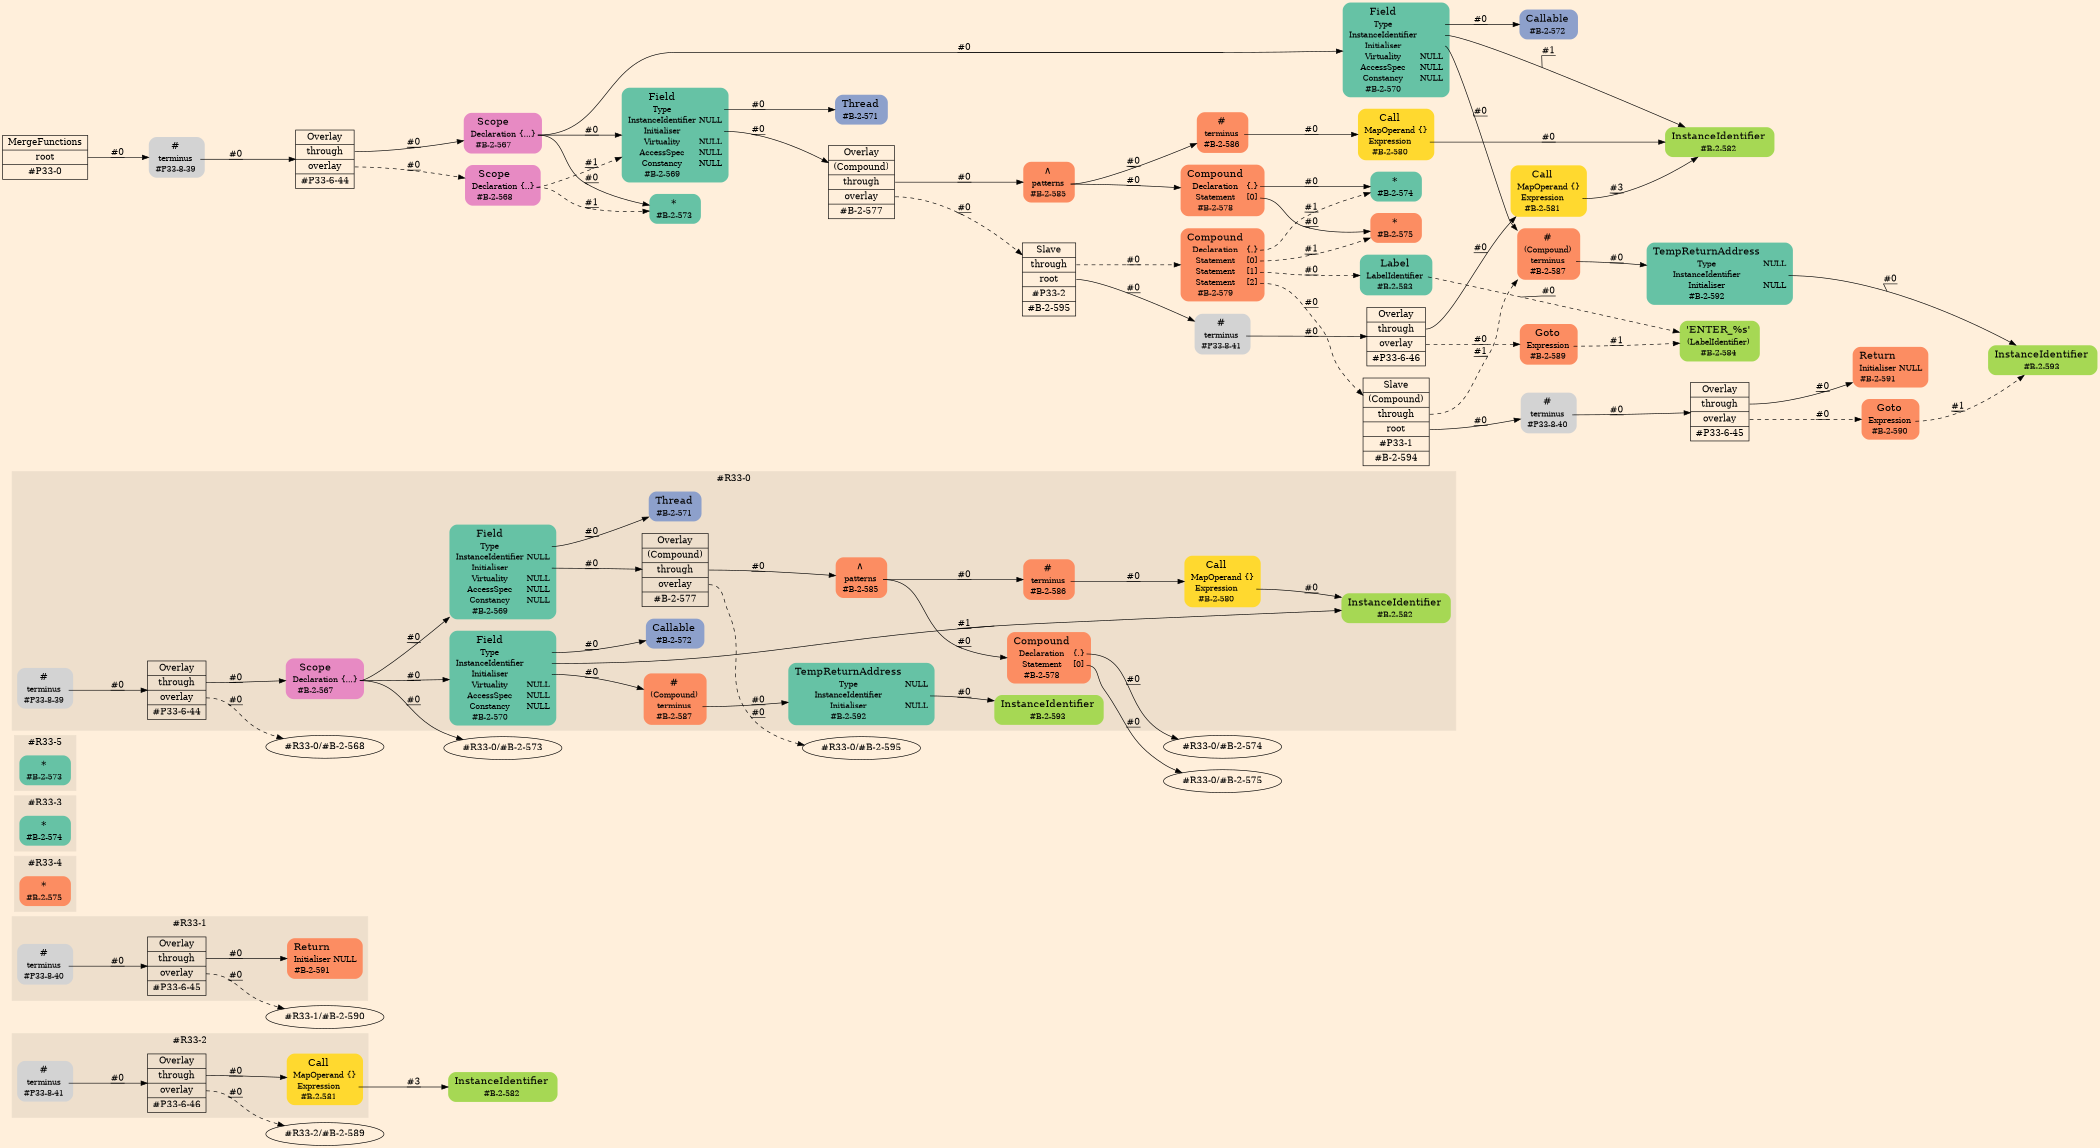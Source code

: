 digraph Inferno {
graph [
rankdir = "LR"
ranksep = 1.0
size = "14,20"
bgcolor = antiquewhite1
color = black
fontcolor = black
];
node [
];
subgraph "cluster#R33-2" {
label = "#R33-2"
style = "filled"
color = antiquewhite2
"#R33-2/#B-2-581" [
shape = "plaintext"
fillcolor = "/set28/6"
label = <<TABLE BORDER="0" CELLBORDER="0" CELLSPACING="0">
 <TR>
  <TD><FONT POINT-SIZE="16.0">Call</FONT></TD>
  <TD></TD>
 </TR>
 <TR>
  <TD>MapOperand</TD>
  <TD PORT="port0">{}</TD>
 </TR>
 <TR>
  <TD>Expression</TD>
  <TD PORT="port1"></TD>
 </TR>
 <TR>
  <TD>#B-2-581</TD>
  <TD PORT="port2"></TD>
 </TR>
</TABLE>>
style = "rounded,filled"
fontsize = "12"
];
"#R33-2/#P33-8-41" [
shape = "plaintext"
label = <<TABLE BORDER="0" CELLBORDER="0" CELLSPACING="0">
 <TR>
  <TD><FONT POINT-SIZE="16.0">#</FONT></TD>
  <TD></TD>
 </TR>
 <TR>
  <TD>terminus</TD>
  <TD PORT="port0"></TD>
 </TR>
 <TR>
  <TD>#P33-8-41</TD>
  <TD PORT="port1"></TD>
 </TR>
</TABLE>>
style = "rounded,filled"
fontsize = "12"
];
"#R33-2/#P33-6-46" [
shape = "record"
fillcolor = antiquewhite2
label = "<fixed> Overlay | <port0> through | <port1> overlay | <port2> #P33-6-46"
style = "filled"
fontsize = "14"
color = black
fontcolor = black
];
}
"#R33-2/#B-2-582" [
shape = "plaintext"
fillcolor = "/set28/5"
label = <<TABLE BORDER="0" CELLBORDER="0" CELLSPACING="0">
 <TR>
  <TD><FONT POINT-SIZE="16.0">InstanceIdentifier</FONT></TD>
  <TD></TD>
 </TR>
 <TR>
  <TD>#B-2-582</TD>
  <TD PORT="port0"></TD>
 </TR>
</TABLE>>
style = "rounded,filled"
fontsize = "12"
];
"#R33-2/#B-2-581":port1 -> "#R33-2/#B-2-582" [style="solid"
label = "#3"
decorate = true
color = black
fontcolor = black
];
"#R33-2/#P33-8-41":port0 -> "#R33-2/#P33-6-46" [style="solid"
label = "#0"
decorate = true
color = black
fontcolor = black
];
"#R33-2/#P33-6-46":port0 -> "#R33-2/#B-2-581" [style="solid"
label = "#0"
decorate = true
color = black
fontcolor = black
];
"#R33-2/#P33-6-46":port1 -> "#R33-2/#B-2-589" [style="dashed"
label = "#0"
decorate = true
color = black
fontcolor = black
];
subgraph "cluster#R33-1" {
label = "#R33-1"
style = "filled"
color = antiquewhite2
"#R33-1/#B-2-591" [
shape = "plaintext"
fillcolor = "/set28/2"
label = <<TABLE BORDER="0" CELLBORDER="0" CELLSPACING="0">
 <TR>
  <TD><FONT POINT-SIZE="16.0">Return</FONT></TD>
  <TD></TD>
 </TR>
 <TR>
  <TD>Initialiser</TD>
  <TD PORT="port0">NULL</TD>
 </TR>
 <TR>
  <TD>#B-2-591</TD>
  <TD PORT="port1"></TD>
 </TR>
</TABLE>>
style = "rounded,filled"
fontsize = "12"
];
"#R33-1/#P33-8-40" [
shape = "plaintext"
label = <<TABLE BORDER="0" CELLBORDER="0" CELLSPACING="0">
 <TR>
  <TD><FONT POINT-SIZE="16.0">#</FONT></TD>
  <TD></TD>
 </TR>
 <TR>
  <TD>terminus</TD>
  <TD PORT="port0"></TD>
 </TR>
 <TR>
  <TD>#P33-8-40</TD>
  <TD PORT="port1"></TD>
 </TR>
</TABLE>>
style = "rounded,filled"
fontsize = "12"
];
"#R33-1/#P33-6-45" [
shape = "record"
fillcolor = antiquewhite2
label = "<fixed> Overlay | <port0> through | <port1> overlay | <port2> #P33-6-45"
style = "filled"
fontsize = "14"
color = black
fontcolor = black
];
}
"#R33-1/#P33-8-40":port0 -> "#R33-1/#P33-6-45" [style="solid"
label = "#0"
decorate = true
color = black
fontcolor = black
];
"#R33-1/#P33-6-45":port0 -> "#R33-1/#B-2-591" [style="solid"
label = "#0"
decorate = true
color = black
fontcolor = black
];
"#R33-1/#P33-6-45":port1 -> "#R33-1/#B-2-590" [style="dashed"
label = "#0"
decorate = true
color = black
fontcolor = black
];
subgraph "cluster#R33-4" {
label = "#R33-4"
style = "filled"
color = antiquewhite2
"#R33-4/#B-2-575" [
shape = "plaintext"
fillcolor = "/set28/2"
label = <<TABLE BORDER="0" CELLBORDER="0" CELLSPACING="0">
 <TR>
  <TD><FONT POINT-SIZE="16.0">*</FONT></TD>
  <TD></TD>
 </TR>
 <TR>
  <TD>#B-2-575</TD>
  <TD PORT="port0"></TD>
 </TR>
</TABLE>>
style = "rounded,filled"
fontsize = "12"
];
}
subgraph "cluster#R33-3" {
label = "#R33-3"
style = "filled"
color = antiquewhite2
"#R33-3/#B-2-574" [
shape = "plaintext"
fillcolor = "/set28/1"
label = <<TABLE BORDER="0" CELLBORDER="0" CELLSPACING="0">
 <TR>
  <TD><FONT POINT-SIZE="16.0">*</FONT></TD>
  <TD></TD>
 </TR>
 <TR>
  <TD>#B-2-574</TD>
  <TD PORT="port0"></TD>
 </TR>
</TABLE>>
style = "rounded,filled"
fontsize = "12"
];
}
subgraph "cluster#R33-5" {
label = "#R33-5"
style = "filled"
color = antiquewhite2
"#R33-5/#B-2-573" [
shape = "plaintext"
fillcolor = "/set28/1"
label = <<TABLE BORDER="0" CELLBORDER="0" CELLSPACING="0">
 <TR>
  <TD><FONT POINT-SIZE="16.0">*</FONT></TD>
  <TD></TD>
 </TR>
 <TR>
  <TD>#B-2-573</TD>
  <TD PORT="port0"></TD>
 </TR>
</TABLE>>
style = "rounded,filled"
fontsize = "12"
];
}
subgraph "cluster#R33-0" {
label = "#R33-0"
style = "filled"
color = antiquewhite2
"#R33-0/#B-2-593" [
shape = "plaintext"
fillcolor = "/set28/5"
label = <<TABLE BORDER="0" CELLBORDER="0" CELLSPACING="0">
 <TR>
  <TD><FONT POINT-SIZE="16.0">InstanceIdentifier</FONT></TD>
  <TD></TD>
 </TR>
 <TR>
  <TD>#B-2-593</TD>
  <TD PORT="port0"></TD>
 </TR>
</TABLE>>
style = "rounded,filled"
fontsize = "12"
];
"#R33-0/#B-2-592" [
shape = "plaintext"
fillcolor = "/set28/1"
label = <<TABLE BORDER="0" CELLBORDER="0" CELLSPACING="0">
 <TR>
  <TD><FONT POINT-SIZE="16.0">TempReturnAddress</FONT></TD>
  <TD></TD>
 </TR>
 <TR>
  <TD>Type</TD>
  <TD PORT="port0">NULL</TD>
 </TR>
 <TR>
  <TD>InstanceIdentifier</TD>
  <TD PORT="port1"></TD>
 </TR>
 <TR>
  <TD>Initialiser</TD>
  <TD PORT="port2">NULL</TD>
 </TR>
 <TR>
  <TD>#B-2-592</TD>
  <TD PORT="port3"></TD>
 </TR>
</TABLE>>
style = "rounded,filled"
fontsize = "12"
];
"#R33-0/#B-2-587" [
shape = "plaintext"
fillcolor = "/set28/2"
label = <<TABLE BORDER="0" CELLBORDER="0" CELLSPACING="0">
 <TR>
  <TD><FONT POINT-SIZE="16.0">#</FONT></TD>
  <TD></TD>
 </TR>
 <TR>
  <TD>(Compound)</TD>
  <TD PORT="port0"></TD>
 </TR>
 <TR>
  <TD>terminus</TD>
  <TD PORT="port1"></TD>
 </TR>
 <TR>
  <TD>#B-2-587</TD>
  <TD PORT="port2"></TD>
 </TR>
</TABLE>>
style = "rounded,filled"
fontsize = "12"
];
"#R33-0/#B-2-570" [
shape = "plaintext"
fillcolor = "/set28/1"
label = <<TABLE BORDER="0" CELLBORDER="0" CELLSPACING="0">
 <TR>
  <TD><FONT POINT-SIZE="16.0">Field</FONT></TD>
  <TD></TD>
 </TR>
 <TR>
  <TD>Type</TD>
  <TD PORT="port0"></TD>
 </TR>
 <TR>
  <TD>InstanceIdentifier</TD>
  <TD PORT="port1"></TD>
 </TR>
 <TR>
  <TD>Initialiser</TD>
  <TD PORT="port2"></TD>
 </TR>
 <TR>
  <TD>Virtuality</TD>
  <TD PORT="port3">NULL</TD>
 </TR>
 <TR>
  <TD>AccessSpec</TD>
  <TD PORT="port4">NULL</TD>
 </TR>
 <TR>
  <TD>Constancy</TD>
  <TD PORT="port5">NULL</TD>
 </TR>
 <TR>
  <TD>#B-2-570</TD>
  <TD PORT="port6"></TD>
 </TR>
</TABLE>>
style = "rounded,filled"
fontsize = "12"
];
"#R33-0/#B-2-582" [
shape = "plaintext"
fillcolor = "/set28/5"
label = <<TABLE BORDER="0" CELLBORDER="0" CELLSPACING="0">
 <TR>
  <TD><FONT POINT-SIZE="16.0">InstanceIdentifier</FONT></TD>
  <TD></TD>
 </TR>
 <TR>
  <TD>#B-2-582</TD>
  <TD PORT="port0"></TD>
 </TR>
</TABLE>>
style = "rounded,filled"
fontsize = "12"
];
"#R33-0/#B-2-580" [
shape = "plaintext"
fillcolor = "/set28/6"
label = <<TABLE BORDER="0" CELLBORDER="0" CELLSPACING="0">
 <TR>
  <TD><FONT POINT-SIZE="16.0">Call</FONT></TD>
  <TD></TD>
 </TR>
 <TR>
  <TD>MapOperand</TD>
  <TD PORT="port0">{}</TD>
 </TR>
 <TR>
  <TD>Expression</TD>
  <TD PORT="port1"></TD>
 </TR>
 <TR>
  <TD>#B-2-580</TD>
  <TD PORT="port2"></TD>
 </TR>
</TABLE>>
style = "rounded,filled"
fontsize = "12"
];
"#R33-0/#B-2-586" [
shape = "plaintext"
fillcolor = "/set28/2"
label = <<TABLE BORDER="0" CELLBORDER="0" CELLSPACING="0">
 <TR>
  <TD><FONT POINT-SIZE="16.0">#</FONT></TD>
  <TD></TD>
 </TR>
 <TR>
  <TD>terminus</TD>
  <TD PORT="port0"></TD>
 </TR>
 <TR>
  <TD>#B-2-586</TD>
  <TD PORT="port1"></TD>
 </TR>
</TABLE>>
style = "rounded,filled"
fontsize = "12"
];
"#R33-0/#B-2-572" [
shape = "plaintext"
fillcolor = "/set28/3"
label = <<TABLE BORDER="0" CELLBORDER="0" CELLSPACING="0">
 <TR>
  <TD><FONT POINT-SIZE="16.0">Callable</FONT></TD>
  <TD></TD>
 </TR>
 <TR>
  <TD>#B-2-572</TD>
  <TD PORT="port0"></TD>
 </TR>
</TABLE>>
style = "rounded,filled"
fontsize = "12"
];
"#R33-0/#B-2-585" [
shape = "plaintext"
fillcolor = "/set28/2"
label = <<TABLE BORDER="0" CELLBORDER="0" CELLSPACING="0">
 <TR>
  <TD><FONT POINT-SIZE="16.0">∧</FONT></TD>
  <TD></TD>
 </TR>
 <TR>
  <TD>patterns</TD>
  <TD PORT="port0"></TD>
 </TR>
 <TR>
  <TD>#B-2-585</TD>
  <TD PORT="port1"></TD>
 </TR>
</TABLE>>
style = "rounded,filled"
fontsize = "12"
];
"#R33-0/#P33-8-39" [
shape = "plaintext"
label = <<TABLE BORDER="0" CELLBORDER="0" CELLSPACING="0">
 <TR>
  <TD><FONT POINT-SIZE="16.0">#</FONT></TD>
  <TD></TD>
 </TR>
 <TR>
  <TD>terminus</TD>
  <TD PORT="port0"></TD>
 </TR>
 <TR>
  <TD>#P33-8-39</TD>
  <TD PORT="port1"></TD>
 </TR>
</TABLE>>
style = "rounded,filled"
fontsize = "12"
];
"#R33-0/#P33-6-44" [
shape = "record"
fillcolor = antiquewhite2
label = "<fixed> Overlay | <port0> through | <port1> overlay | <port2> #P33-6-44"
style = "filled"
fontsize = "14"
color = black
fontcolor = black
];
"#R33-0/#B-2-567" [
shape = "plaintext"
fillcolor = "/set28/4"
label = <<TABLE BORDER="0" CELLBORDER="0" CELLSPACING="0">
 <TR>
  <TD><FONT POINT-SIZE="16.0">Scope</FONT></TD>
  <TD></TD>
 </TR>
 <TR>
  <TD>Declaration</TD>
  <TD PORT="port0">{...}</TD>
 </TR>
 <TR>
  <TD>#B-2-567</TD>
  <TD PORT="port1"></TD>
 </TR>
</TABLE>>
style = "rounded,filled"
fontsize = "12"
];
"#R33-0/#B-2-577" [
shape = "record"
fillcolor = antiquewhite2
label = "<fixed> Overlay | <port0> (Compound) | <port1> through | <port2> overlay | <port3> #B-2-577"
style = "filled"
fontsize = "14"
color = black
fontcolor = black
];
"#R33-0/#B-2-578" [
shape = "plaintext"
fillcolor = "/set28/2"
label = <<TABLE BORDER="0" CELLBORDER="0" CELLSPACING="0">
 <TR>
  <TD><FONT POINT-SIZE="16.0">Compound</FONT></TD>
  <TD></TD>
 </TR>
 <TR>
  <TD>Declaration</TD>
  <TD PORT="port0">{.}</TD>
 </TR>
 <TR>
  <TD>Statement</TD>
  <TD PORT="port1">[0]</TD>
 </TR>
 <TR>
  <TD>#B-2-578</TD>
  <TD PORT="port2"></TD>
 </TR>
</TABLE>>
style = "rounded,filled"
fontsize = "12"
];
"#R33-0/#B-2-569" [
shape = "plaintext"
fillcolor = "/set28/1"
label = <<TABLE BORDER="0" CELLBORDER="0" CELLSPACING="0">
 <TR>
  <TD><FONT POINT-SIZE="16.0">Field</FONT></TD>
  <TD></TD>
 </TR>
 <TR>
  <TD>Type</TD>
  <TD PORT="port0"></TD>
 </TR>
 <TR>
  <TD>InstanceIdentifier</TD>
  <TD PORT="port1">NULL</TD>
 </TR>
 <TR>
  <TD>Initialiser</TD>
  <TD PORT="port2"></TD>
 </TR>
 <TR>
  <TD>Virtuality</TD>
  <TD PORT="port3">NULL</TD>
 </TR>
 <TR>
  <TD>AccessSpec</TD>
  <TD PORT="port4">NULL</TD>
 </TR>
 <TR>
  <TD>Constancy</TD>
  <TD PORT="port5">NULL</TD>
 </TR>
 <TR>
  <TD>#B-2-569</TD>
  <TD PORT="port6"></TD>
 </TR>
</TABLE>>
style = "rounded,filled"
fontsize = "12"
];
"#R33-0/#B-2-571" [
shape = "plaintext"
fillcolor = "/set28/3"
label = <<TABLE BORDER="0" CELLBORDER="0" CELLSPACING="0">
 <TR>
  <TD><FONT POINT-SIZE="16.0">Thread</FONT></TD>
  <TD></TD>
 </TR>
 <TR>
  <TD>#B-2-571</TD>
  <TD PORT="port0"></TD>
 </TR>
</TABLE>>
style = "rounded,filled"
fontsize = "12"
];
}
"#R33-0/#B-2-592":port1 -> "#R33-0/#B-2-593" [style="solid"
label = "#0"
decorate = true
color = black
fontcolor = black
];
"#R33-0/#B-2-587":port1 -> "#R33-0/#B-2-592" [style="solid"
label = "#0"
decorate = true
color = black
fontcolor = black
];
"#R33-0/#B-2-570":port0 -> "#R33-0/#B-2-572" [style="solid"
label = "#0"
decorate = true
color = black
fontcolor = black
];
"#R33-0/#B-2-570":port1 -> "#R33-0/#B-2-582" [style="solid"
label = "#1"
decorate = true
color = black
fontcolor = black
];
"#R33-0/#B-2-570":port2 -> "#R33-0/#B-2-587" [style="solid"
label = "#0"
decorate = true
color = black
fontcolor = black
];
"#R33-0/#B-2-580":port1 -> "#R33-0/#B-2-582" [style="solid"
label = "#0"
decorate = true
color = black
fontcolor = black
];
"#R33-0/#B-2-586":port0 -> "#R33-0/#B-2-580" [style="solid"
label = "#0"
decorate = true
color = black
fontcolor = black
];
"#R33-0/#B-2-585":port0 -> "#R33-0/#B-2-578" [style="solid"
label = "#0"
decorate = true
color = black
fontcolor = black
];
"#R33-0/#B-2-585":port0 -> "#R33-0/#B-2-586" [style="solid"
label = "#0"
decorate = true
color = black
fontcolor = black
];
"#R33-0/#P33-8-39":port0 -> "#R33-0/#P33-6-44" [style="solid"
label = "#0"
decorate = true
color = black
fontcolor = black
];
"#R33-0/#P33-6-44":port0 -> "#R33-0/#B-2-567" [style="solid"
label = "#0"
decorate = true
color = black
fontcolor = black
];
"#R33-0/#P33-6-44":port1 -> "#R33-0/#B-2-568" [style="dashed"
label = "#0"
decorate = true
color = black
fontcolor = black
];
"#R33-0/#B-2-567":port0 -> "#R33-0/#B-2-573" [style="solid"
label = "#0"
decorate = true
color = black
fontcolor = black
];
"#R33-0/#B-2-567":port0 -> "#R33-0/#B-2-569" [style="solid"
label = "#0"
decorate = true
color = black
fontcolor = black
];
"#R33-0/#B-2-567":port0 -> "#R33-0/#B-2-570" [style="solid"
label = "#0"
decorate = true
color = black
fontcolor = black
];
"#R33-0/#B-2-577":port1 -> "#R33-0/#B-2-585" [style="solid"
label = "#0"
decorate = true
color = black
fontcolor = black
];
"#R33-0/#B-2-577":port2 -> "#R33-0/#B-2-595" [style="dashed"
label = "#0"
decorate = true
color = black
fontcolor = black
];
"#R33-0/#B-2-578":port0 -> "#R33-0/#B-2-574" [style="solid"
label = "#0"
decorate = true
color = black
fontcolor = black
];
"#R33-0/#B-2-578":port1 -> "#R33-0/#B-2-575" [style="solid"
label = "#0"
decorate = true
color = black
fontcolor = black
];
"#R33-0/#B-2-569":port0 -> "#R33-0/#B-2-571" [style="solid"
label = "#0"
decorate = true
color = black
fontcolor = black
];
"#R33-0/#B-2-569":port2 -> "#R33-0/#B-2-577" [style="solid"
label = "#0"
decorate = true
color = black
fontcolor = black
];
"CR#P33-0" [
shape = "record"
fillcolor = antiquewhite1
label = "<fixed> MergeFunctions | <port0> root | <port1> #P33-0"
style = "filled"
fontsize = "14"
color = black
fontcolor = black
];
"#P33-8-39" [
shape = "plaintext"
label = <<TABLE BORDER="0" CELLBORDER="0" CELLSPACING="0">
 <TR>
  <TD><FONT POINT-SIZE="16.0">#</FONT></TD>
  <TD></TD>
 </TR>
 <TR>
  <TD>terminus</TD>
  <TD PORT="port0"></TD>
 </TR>
 <TR>
  <TD>#P33-8-39</TD>
  <TD PORT="port1"></TD>
 </TR>
</TABLE>>
style = "rounded,filled"
fontsize = "12"
];
"#P33-6-44" [
shape = "record"
fillcolor = antiquewhite1
label = "<fixed> Overlay | <port0> through | <port1> overlay | <port2> #P33-6-44"
style = "filled"
fontsize = "14"
color = black
fontcolor = black
];
"#B-2-567" [
shape = "plaintext"
fillcolor = "/set28/4"
label = <<TABLE BORDER="0" CELLBORDER="0" CELLSPACING="0">
 <TR>
  <TD><FONT POINT-SIZE="16.0">Scope</FONT></TD>
  <TD></TD>
 </TR>
 <TR>
  <TD>Declaration</TD>
  <TD PORT="port0">{...}</TD>
 </TR>
 <TR>
  <TD>#B-2-567</TD>
  <TD PORT="port1"></TD>
 </TR>
</TABLE>>
style = "rounded,filled"
fontsize = "12"
];
"#B-2-573" [
shape = "plaintext"
fillcolor = "/set28/1"
label = <<TABLE BORDER="0" CELLBORDER="0" CELLSPACING="0">
 <TR>
  <TD><FONT POINT-SIZE="16.0">*</FONT></TD>
  <TD></TD>
 </TR>
 <TR>
  <TD>#B-2-573</TD>
  <TD PORT="port0"></TD>
 </TR>
</TABLE>>
style = "rounded,filled"
fontsize = "12"
];
"#B-2-569" [
shape = "plaintext"
fillcolor = "/set28/1"
label = <<TABLE BORDER="0" CELLBORDER="0" CELLSPACING="0">
 <TR>
  <TD><FONT POINT-SIZE="16.0">Field</FONT></TD>
  <TD></TD>
 </TR>
 <TR>
  <TD>Type</TD>
  <TD PORT="port0"></TD>
 </TR>
 <TR>
  <TD>InstanceIdentifier</TD>
  <TD PORT="port1">NULL</TD>
 </TR>
 <TR>
  <TD>Initialiser</TD>
  <TD PORT="port2"></TD>
 </TR>
 <TR>
  <TD>Virtuality</TD>
  <TD PORT="port3">NULL</TD>
 </TR>
 <TR>
  <TD>AccessSpec</TD>
  <TD PORT="port4">NULL</TD>
 </TR>
 <TR>
  <TD>Constancy</TD>
  <TD PORT="port5">NULL</TD>
 </TR>
 <TR>
  <TD>#B-2-569</TD>
  <TD PORT="port6"></TD>
 </TR>
</TABLE>>
style = "rounded,filled"
fontsize = "12"
];
"#B-2-571" [
shape = "plaintext"
fillcolor = "/set28/3"
label = <<TABLE BORDER="0" CELLBORDER="0" CELLSPACING="0">
 <TR>
  <TD><FONT POINT-SIZE="16.0">Thread</FONT></TD>
  <TD></TD>
 </TR>
 <TR>
  <TD>#B-2-571</TD>
  <TD PORT="port0"></TD>
 </TR>
</TABLE>>
style = "rounded,filled"
fontsize = "12"
];
"#B-2-577" [
shape = "record"
fillcolor = antiquewhite1
label = "<fixed> Overlay | <port0> (Compound) | <port1> through | <port2> overlay | <port3> #B-2-577"
style = "filled"
fontsize = "14"
color = black
fontcolor = black
];
"#B-2-585" [
shape = "plaintext"
fillcolor = "/set28/2"
label = <<TABLE BORDER="0" CELLBORDER="0" CELLSPACING="0">
 <TR>
  <TD><FONT POINT-SIZE="16.0">∧</FONT></TD>
  <TD></TD>
 </TR>
 <TR>
  <TD>patterns</TD>
  <TD PORT="port0"></TD>
 </TR>
 <TR>
  <TD>#B-2-585</TD>
  <TD PORT="port1"></TD>
 </TR>
</TABLE>>
style = "rounded,filled"
fontsize = "12"
];
"#B-2-578" [
shape = "plaintext"
fillcolor = "/set28/2"
label = <<TABLE BORDER="0" CELLBORDER="0" CELLSPACING="0">
 <TR>
  <TD><FONT POINT-SIZE="16.0">Compound</FONT></TD>
  <TD></TD>
 </TR>
 <TR>
  <TD>Declaration</TD>
  <TD PORT="port0">{.}</TD>
 </TR>
 <TR>
  <TD>Statement</TD>
  <TD PORT="port1">[0]</TD>
 </TR>
 <TR>
  <TD>#B-2-578</TD>
  <TD PORT="port2"></TD>
 </TR>
</TABLE>>
style = "rounded,filled"
fontsize = "12"
];
"#B-2-574" [
shape = "plaintext"
fillcolor = "/set28/1"
label = <<TABLE BORDER="0" CELLBORDER="0" CELLSPACING="0">
 <TR>
  <TD><FONT POINT-SIZE="16.0">*</FONT></TD>
  <TD></TD>
 </TR>
 <TR>
  <TD>#B-2-574</TD>
  <TD PORT="port0"></TD>
 </TR>
</TABLE>>
style = "rounded,filled"
fontsize = "12"
];
"#B-2-575" [
shape = "plaintext"
fillcolor = "/set28/2"
label = <<TABLE BORDER="0" CELLBORDER="0" CELLSPACING="0">
 <TR>
  <TD><FONT POINT-SIZE="16.0">*</FONT></TD>
  <TD></TD>
 </TR>
 <TR>
  <TD>#B-2-575</TD>
  <TD PORT="port0"></TD>
 </TR>
</TABLE>>
style = "rounded,filled"
fontsize = "12"
];
"#B-2-586" [
shape = "plaintext"
fillcolor = "/set28/2"
label = <<TABLE BORDER="0" CELLBORDER="0" CELLSPACING="0">
 <TR>
  <TD><FONT POINT-SIZE="16.0">#</FONT></TD>
  <TD></TD>
 </TR>
 <TR>
  <TD>terminus</TD>
  <TD PORT="port0"></TD>
 </TR>
 <TR>
  <TD>#B-2-586</TD>
  <TD PORT="port1"></TD>
 </TR>
</TABLE>>
style = "rounded,filled"
fontsize = "12"
];
"#B-2-580" [
shape = "plaintext"
fillcolor = "/set28/6"
label = <<TABLE BORDER="0" CELLBORDER="0" CELLSPACING="0">
 <TR>
  <TD><FONT POINT-SIZE="16.0">Call</FONT></TD>
  <TD></TD>
 </TR>
 <TR>
  <TD>MapOperand</TD>
  <TD PORT="port0">{}</TD>
 </TR>
 <TR>
  <TD>Expression</TD>
  <TD PORT="port1"></TD>
 </TR>
 <TR>
  <TD>#B-2-580</TD>
  <TD PORT="port2"></TD>
 </TR>
</TABLE>>
style = "rounded,filled"
fontsize = "12"
];
"#B-2-582" [
shape = "plaintext"
fillcolor = "/set28/5"
label = <<TABLE BORDER="0" CELLBORDER="0" CELLSPACING="0">
 <TR>
  <TD><FONT POINT-SIZE="16.0">InstanceIdentifier</FONT></TD>
  <TD></TD>
 </TR>
 <TR>
  <TD>#B-2-582</TD>
  <TD PORT="port0"></TD>
 </TR>
</TABLE>>
style = "rounded,filled"
fontsize = "12"
];
"#B-2-595" [
shape = "record"
fillcolor = antiquewhite1
label = "<fixed> Slave | <port0> through | <port1> root | <port2> #P33-2 | <port3> #B-2-595"
style = "filled"
fontsize = "14"
color = black
fontcolor = black
];
"#B-2-579" [
shape = "plaintext"
fillcolor = "/set28/2"
label = <<TABLE BORDER="0" CELLBORDER="0" CELLSPACING="0">
 <TR>
  <TD><FONT POINT-SIZE="16.0">Compound</FONT></TD>
  <TD></TD>
 </TR>
 <TR>
  <TD>Declaration</TD>
  <TD PORT="port0">{.}</TD>
 </TR>
 <TR>
  <TD>Statement</TD>
  <TD PORT="port1">[0]</TD>
 </TR>
 <TR>
  <TD>Statement</TD>
  <TD PORT="port2">[1]</TD>
 </TR>
 <TR>
  <TD>Statement</TD>
  <TD PORT="port3">[2]</TD>
 </TR>
 <TR>
  <TD>#B-2-579</TD>
  <TD PORT="port4"></TD>
 </TR>
</TABLE>>
style = "rounded,filled"
fontsize = "12"
];
"#B-2-583" [
shape = "plaintext"
fillcolor = "/set28/1"
label = <<TABLE BORDER="0" CELLBORDER="0" CELLSPACING="0">
 <TR>
  <TD><FONT POINT-SIZE="16.0">Label</FONT></TD>
  <TD></TD>
 </TR>
 <TR>
  <TD>LabelIdentifier</TD>
  <TD PORT="port0"></TD>
 </TR>
 <TR>
  <TD>#B-2-583</TD>
  <TD PORT="port1"></TD>
 </TR>
</TABLE>>
style = "rounded,filled"
fontsize = "12"
];
"#B-2-584" [
shape = "plaintext"
fillcolor = "/set28/5"
label = <<TABLE BORDER="0" CELLBORDER="0" CELLSPACING="0">
 <TR>
  <TD><FONT POINT-SIZE="16.0">'ENTER_%s'</FONT></TD>
  <TD></TD>
 </TR>
 <TR>
  <TD>(LabelIdentifier)</TD>
  <TD PORT="port0"></TD>
 </TR>
 <TR>
  <TD>#B-2-584</TD>
  <TD PORT="port1"></TD>
 </TR>
</TABLE>>
style = "rounded,filled"
fontsize = "12"
];
"#B-2-594" [
shape = "record"
fillcolor = antiquewhite1
label = "<fixed> Slave | <port0> (Compound) | <port1> through | <port2> root | <port3> #P33-1 | <port4> #B-2-594"
style = "filled"
fontsize = "14"
color = black
fontcolor = black
];
"#B-2-587" [
shape = "plaintext"
fillcolor = "/set28/2"
label = <<TABLE BORDER="0" CELLBORDER="0" CELLSPACING="0">
 <TR>
  <TD><FONT POINT-SIZE="16.0">#</FONT></TD>
  <TD></TD>
 </TR>
 <TR>
  <TD>(Compound)</TD>
  <TD PORT="port0"></TD>
 </TR>
 <TR>
  <TD>terminus</TD>
  <TD PORT="port1"></TD>
 </TR>
 <TR>
  <TD>#B-2-587</TD>
  <TD PORT="port2"></TD>
 </TR>
</TABLE>>
style = "rounded,filled"
fontsize = "12"
];
"#B-2-592" [
shape = "plaintext"
fillcolor = "/set28/1"
label = <<TABLE BORDER="0" CELLBORDER="0" CELLSPACING="0">
 <TR>
  <TD><FONT POINT-SIZE="16.0">TempReturnAddress</FONT></TD>
  <TD></TD>
 </TR>
 <TR>
  <TD>Type</TD>
  <TD PORT="port0">NULL</TD>
 </TR>
 <TR>
  <TD>InstanceIdentifier</TD>
  <TD PORT="port1"></TD>
 </TR>
 <TR>
  <TD>Initialiser</TD>
  <TD PORT="port2">NULL</TD>
 </TR>
 <TR>
  <TD>#B-2-592</TD>
  <TD PORT="port3"></TD>
 </TR>
</TABLE>>
style = "rounded,filled"
fontsize = "12"
];
"#B-2-593" [
shape = "plaintext"
fillcolor = "/set28/5"
label = <<TABLE BORDER="0" CELLBORDER="0" CELLSPACING="0">
 <TR>
  <TD><FONT POINT-SIZE="16.0">InstanceIdentifier</FONT></TD>
  <TD></TD>
 </TR>
 <TR>
  <TD>#B-2-593</TD>
  <TD PORT="port0"></TD>
 </TR>
</TABLE>>
style = "rounded,filled"
fontsize = "12"
];
"#P33-8-40" [
shape = "plaintext"
label = <<TABLE BORDER="0" CELLBORDER="0" CELLSPACING="0">
 <TR>
  <TD><FONT POINT-SIZE="16.0">#</FONT></TD>
  <TD></TD>
 </TR>
 <TR>
  <TD>terminus</TD>
  <TD PORT="port0"></TD>
 </TR>
 <TR>
  <TD>#P33-8-40</TD>
  <TD PORT="port1"></TD>
 </TR>
</TABLE>>
style = "rounded,filled"
fontsize = "12"
];
"#P33-6-45" [
shape = "record"
fillcolor = antiquewhite1
label = "<fixed> Overlay | <port0> through | <port1> overlay | <port2> #P33-6-45"
style = "filled"
fontsize = "14"
color = black
fontcolor = black
];
"#B-2-591" [
shape = "plaintext"
fillcolor = "/set28/2"
label = <<TABLE BORDER="0" CELLBORDER="0" CELLSPACING="0">
 <TR>
  <TD><FONT POINT-SIZE="16.0">Return</FONT></TD>
  <TD></TD>
 </TR>
 <TR>
  <TD>Initialiser</TD>
  <TD PORT="port0">NULL</TD>
 </TR>
 <TR>
  <TD>#B-2-591</TD>
  <TD PORT="port1"></TD>
 </TR>
</TABLE>>
style = "rounded,filled"
fontsize = "12"
];
"#B-2-590" [
shape = "plaintext"
fillcolor = "/set28/2"
label = <<TABLE BORDER="0" CELLBORDER="0" CELLSPACING="0">
 <TR>
  <TD><FONT POINT-SIZE="16.0">Goto</FONT></TD>
  <TD></TD>
 </TR>
 <TR>
  <TD>Expression</TD>
  <TD PORT="port0"></TD>
 </TR>
 <TR>
  <TD>#B-2-590</TD>
  <TD PORT="port1"></TD>
 </TR>
</TABLE>>
style = "rounded,filled"
fontsize = "12"
];
"#P33-8-41" [
shape = "plaintext"
label = <<TABLE BORDER="0" CELLBORDER="0" CELLSPACING="0">
 <TR>
  <TD><FONT POINT-SIZE="16.0">#</FONT></TD>
  <TD></TD>
 </TR>
 <TR>
  <TD>terminus</TD>
  <TD PORT="port0"></TD>
 </TR>
 <TR>
  <TD>#P33-8-41</TD>
  <TD PORT="port1"></TD>
 </TR>
</TABLE>>
style = "rounded,filled"
fontsize = "12"
];
"#P33-6-46" [
shape = "record"
fillcolor = antiquewhite1
label = "<fixed> Overlay | <port0> through | <port1> overlay | <port2> #P33-6-46"
style = "filled"
fontsize = "14"
color = black
fontcolor = black
];
"#B-2-581" [
shape = "plaintext"
fillcolor = "/set28/6"
label = <<TABLE BORDER="0" CELLBORDER="0" CELLSPACING="0">
 <TR>
  <TD><FONT POINT-SIZE="16.0">Call</FONT></TD>
  <TD></TD>
 </TR>
 <TR>
  <TD>MapOperand</TD>
  <TD PORT="port0">{}</TD>
 </TR>
 <TR>
  <TD>Expression</TD>
  <TD PORT="port1"></TD>
 </TR>
 <TR>
  <TD>#B-2-581</TD>
  <TD PORT="port2"></TD>
 </TR>
</TABLE>>
style = "rounded,filled"
fontsize = "12"
];
"#B-2-589" [
shape = "plaintext"
fillcolor = "/set28/2"
label = <<TABLE BORDER="0" CELLBORDER="0" CELLSPACING="0">
 <TR>
  <TD><FONT POINT-SIZE="16.0">Goto</FONT></TD>
  <TD></TD>
 </TR>
 <TR>
  <TD>Expression</TD>
  <TD PORT="port0"></TD>
 </TR>
 <TR>
  <TD>#B-2-589</TD>
  <TD PORT="port1"></TD>
 </TR>
</TABLE>>
style = "rounded,filled"
fontsize = "12"
];
"#B-2-570" [
shape = "plaintext"
fillcolor = "/set28/1"
label = <<TABLE BORDER="0" CELLBORDER="0" CELLSPACING="0">
 <TR>
  <TD><FONT POINT-SIZE="16.0">Field</FONT></TD>
  <TD></TD>
 </TR>
 <TR>
  <TD>Type</TD>
  <TD PORT="port0"></TD>
 </TR>
 <TR>
  <TD>InstanceIdentifier</TD>
  <TD PORT="port1"></TD>
 </TR>
 <TR>
  <TD>Initialiser</TD>
  <TD PORT="port2"></TD>
 </TR>
 <TR>
  <TD>Virtuality</TD>
  <TD PORT="port3">NULL</TD>
 </TR>
 <TR>
  <TD>AccessSpec</TD>
  <TD PORT="port4">NULL</TD>
 </TR>
 <TR>
  <TD>Constancy</TD>
  <TD PORT="port5">NULL</TD>
 </TR>
 <TR>
  <TD>#B-2-570</TD>
  <TD PORT="port6"></TD>
 </TR>
</TABLE>>
style = "rounded,filled"
fontsize = "12"
];
"#B-2-572" [
shape = "plaintext"
fillcolor = "/set28/3"
label = <<TABLE BORDER="0" CELLBORDER="0" CELLSPACING="0">
 <TR>
  <TD><FONT POINT-SIZE="16.0">Callable</FONT></TD>
  <TD></TD>
 </TR>
 <TR>
  <TD>#B-2-572</TD>
  <TD PORT="port0"></TD>
 </TR>
</TABLE>>
style = "rounded,filled"
fontsize = "12"
];
"#B-2-568" [
shape = "plaintext"
fillcolor = "/set28/4"
label = <<TABLE BORDER="0" CELLBORDER="0" CELLSPACING="0">
 <TR>
  <TD><FONT POINT-SIZE="16.0">Scope</FONT></TD>
  <TD></TD>
 </TR>
 <TR>
  <TD>Declaration</TD>
  <TD PORT="port0">{..}</TD>
 </TR>
 <TR>
  <TD>#B-2-568</TD>
  <TD PORT="port1"></TD>
 </TR>
</TABLE>>
style = "rounded,filled"
fontsize = "12"
];
"CR#P33-0":port0 -> "#P33-8-39" [style="solid"
label = "#0"
decorate = true
color = black
fontcolor = black
];
"#P33-8-39":port0 -> "#P33-6-44" [style="solid"
label = "#0"
decorate = true
color = black
fontcolor = black
];
"#P33-6-44":port0 -> "#B-2-567" [style="solid"
label = "#0"
decorate = true
color = black
fontcolor = black
];
"#P33-6-44":port1 -> "#B-2-568" [style="dashed"
label = "#0"
decorate = true
color = black
fontcolor = black
];
"#B-2-567":port0 -> "#B-2-573" [style="solid"
label = "#0"
decorate = true
color = black
fontcolor = black
];
"#B-2-567":port0 -> "#B-2-569" [style="solid"
label = "#0"
decorate = true
color = black
fontcolor = black
];
"#B-2-567":port0 -> "#B-2-570" [style="solid"
label = "#0"
decorate = true
color = black
fontcolor = black
];
"#B-2-569":port0 -> "#B-2-571" [style="solid"
label = "#0"
decorate = true
color = black
fontcolor = black
];
"#B-2-569":port2 -> "#B-2-577" [style="solid"
label = "#0"
decorate = true
color = black
fontcolor = black
];
"#B-2-577":port1 -> "#B-2-585" [style="solid"
label = "#0"
decorate = true
color = black
fontcolor = black
];
"#B-2-577":port2 -> "#B-2-595" [style="dashed"
label = "#0"
decorate = true
color = black
fontcolor = black
];
"#B-2-585":port0 -> "#B-2-578" [style="solid"
label = "#0"
decorate = true
color = black
fontcolor = black
];
"#B-2-585":port0 -> "#B-2-586" [style="solid"
label = "#0"
decorate = true
color = black
fontcolor = black
];
"#B-2-578":port0 -> "#B-2-574" [style="solid"
label = "#0"
decorate = true
color = black
fontcolor = black
];
"#B-2-578":port1 -> "#B-2-575" [style="solid"
label = "#0"
decorate = true
color = black
fontcolor = black
];
"#B-2-586":port0 -> "#B-2-580" [style="solid"
label = "#0"
decorate = true
color = black
fontcolor = black
];
"#B-2-580":port1 -> "#B-2-582" [style="solid"
label = "#0"
decorate = true
color = black
fontcolor = black
];
"#B-2-595":port0 -> "#B-2-579" [style="dashed"
label = "#0"
decorate = true
color = black
fontcolor = black
];
"#B-2-595":port1 -> "#P33-8-41" [style="solid"
label = "#0"
decorate = true
color = black
fontcolor = black
];
"#B-2-579":port0 -> "#B-2-574" [style="dashed"
label = "#1"
decorate = true
color = black
fontcolor = black
];
"#B-2-579":port1 -> "#B-2-575" [style="dashed"
label = "#1"
decorate = true
color = black
fontcolor = black
];
"#B-2-579":port2 -> "#B-2-583" [style="dashed"
label = "#0"
decorate = true
color = black
fontcolor = black
];
"#B-2-579":port3 -> "#B-2-594" [style="dashed"
label = "#0"
decorate = true
color = black
fontcolor = black
];
"#B-2-583":port0 -> "#B-2-584" [style="dashed"
label = "#0"
decorate = true
color = black
fontcolor = black
];
"#B-2-594":port1 -> "#B-2-587" [style="dashed"
label = "#1"
decorate = true
color = black
fontcolor = black
];
"#B-2-594":port2 -> "#P33-8-40" [style="solid"
label = "#0"
decorate = true
color = black
fontcolor = black
];
"#B-2-587":port1 -> "#B-2-592" [style="solid"
label = "#0"
decorate = true
color = black
fontcolor = black
];
"#B-2-592":port1 -> "#B-2-593" [style="solid"
label = "#0"
decorate = true
color = black
fontcolor = black
];
"#P33-8-40":port0 -> "#P33-6-45" [style="solid"
label = "#0"
decorate = true
color = black
fontcolor = black
];
"#P33-6-45":port0 -> "#B-2-591" [style="solid"
label = "#0"
decorate = true
color = black
fontcolor = black
];
"#P33-6-45":port1 -> "#B-2-590" [style="dashed"
label = "#0"
decorate = true
color = black
fontcolor = black
];
"#B-2-590":port0 -> "#B-2-593" [style="dashed"
label = "#1"
decorate = true
color = black
fontcolor = black
];
"#P33-8-41":port0 -> "#P33-6-46" [style="solid"
label = "#0"
decorate = true
color = black
fontcolor = black
];
"#P33-6-46":port0 -> "#B-2-581" [style="solid"
label = "#0"
decorate = true
color = black
fontcolor = black
];
"#P33-6-46":port1 -> "#B-2-589" [style="dashed"
label = "#0"
decorate = true
color = black
fontcolor = black
];
"#B-2-581":port1 -> "#B-2-582" [style="solid"
label = "#3"
decorate = true
color = black
fontcolor = black
];
"#B-2-589":port0 -> "#B-2-584" [style="dashed"
label = "#1"
decorate = true
color = black
fontcolor = black
];
"#B-2-570":port0 -> "#B-2-572" [style="solid"
label = "#0"
decorate = true
color = black
fontcolor = black
];
"#B-2-570":port1 -> "#B-2-582" [style="solid"
label = "#1"
decorate = true
color = black
fontcolor = black
];
"#B-2-570":port2 -> "#B-2-587" [style="solid"
label = "#0"
decorate = true
color = black
fontcolor = black
];
"#B-2-568":port0 -> "#B-2-573" [style="dashed"
label = "#1"
decorate = true
color = black
fontcolor = black
];
"#B-2-568":port0 -> "#B-2-569" [style="dashed"
label = "#1"
decorate = true
color = black
fontcolor = black
];
}
